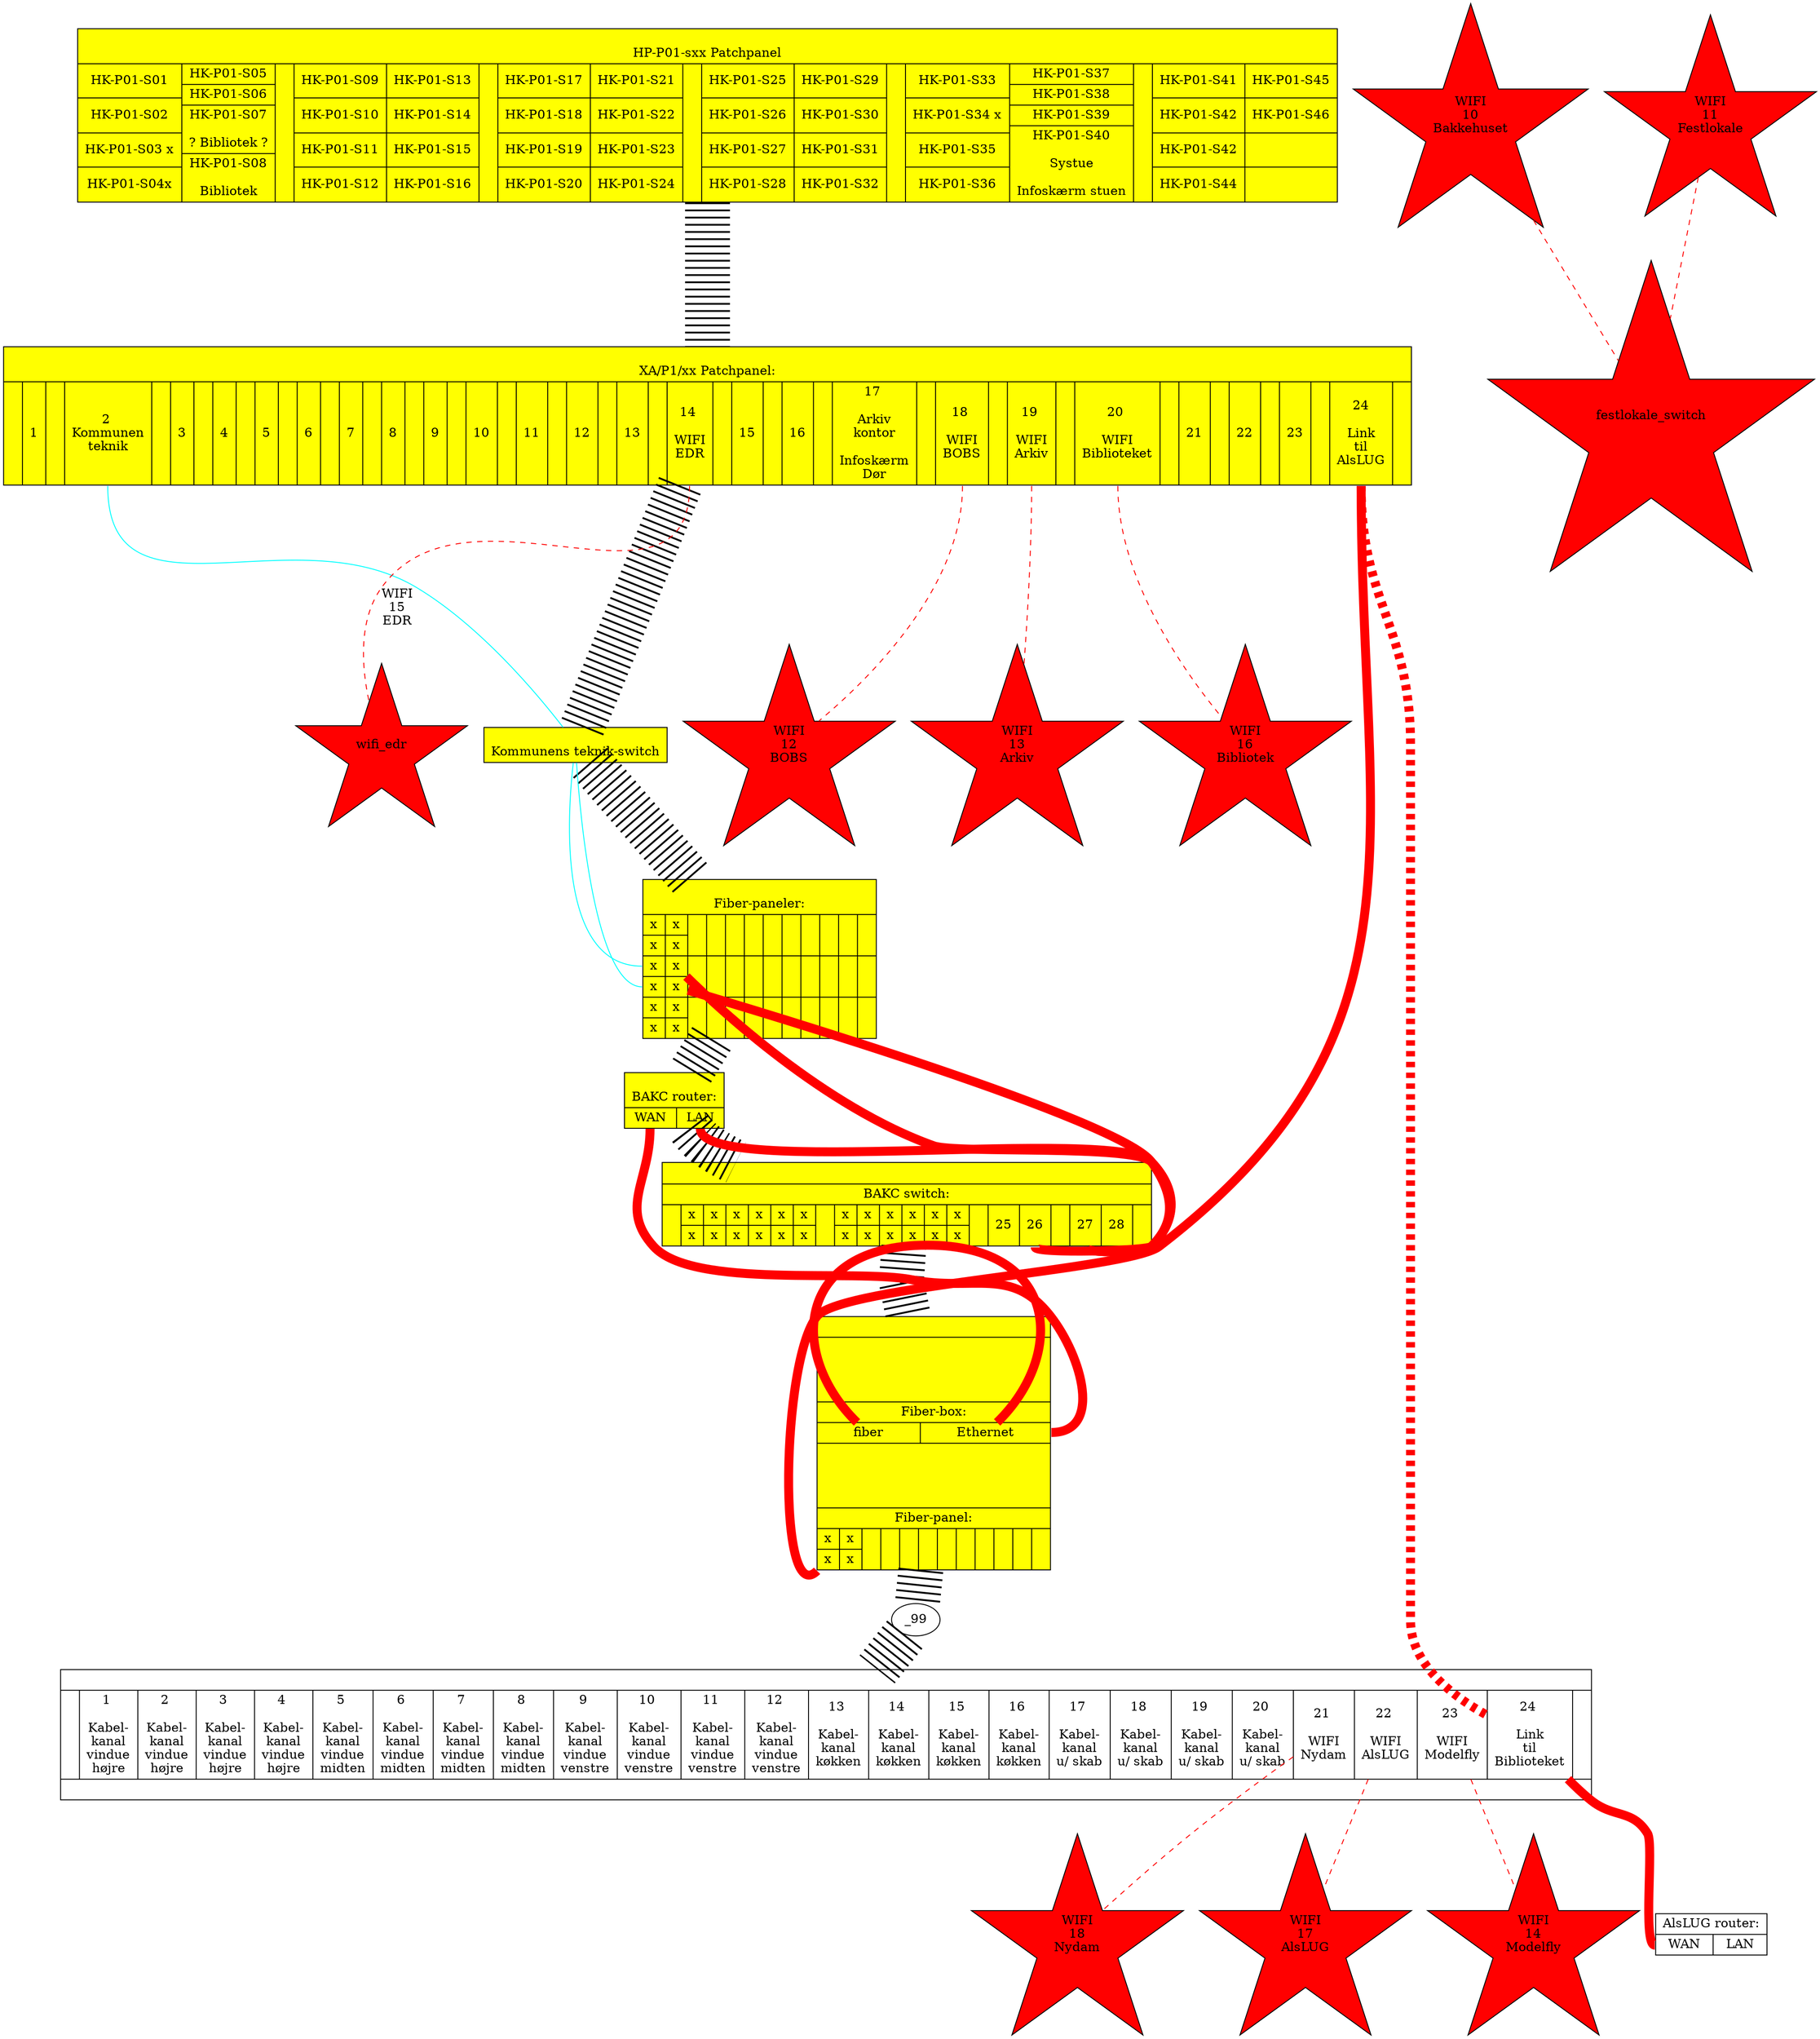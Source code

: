 digraph xxx {
  edge [ dir=none ];
  {
    node [ style=filled fillcolor=yellow ];
    hk_p01 [ shape=record label="{\nHP-P01-sxx Patchpanel|
  					{
						{
							<01> HK-P01-S01|
							<02> HK-P01-S02|
							<03> HK-P01-S03 x|
							<04> HK-P01-S04x
						}|{
							<05> HK-P01-S05|
							<06> HK-P01-S06|
							<07> HK-P01-S07\n\n? Bibliotek ?|
							<08> HK-P01-S08\n\nBibliotek
						}
						||
						{
							<09> HK-P01-S09|
							<10> HK-P01-S10|
							<11> HK-P01-S11|
							<12> HK-P01-S12
						}|{
							<13> HK-P01-S13|
							<14> HK-P01-S14|
							<15> HK-P01-S15|
							<16> HK-P01-S16
						}
						||
						{
							<17> HK-P01-S17|
							<18> HK-P01-S18|
							<19> HK-P01-S19|
							<20> HK-P01-S20
						}|{
							<21> HK-P01-S21|
							<22> HK-P01-S22|
							<23> HK-P01-S23|
							<24> HK-P01-S24
						}
						||
						{
							<25> HK-P01-S25|
							<26> HK-P01-S26|
							<27> HK-P01-S27|
							<28> HK-P01-S28
						}|{
							<29> HK-P01-S29|
							<30> HK-P01-S30|
							<31> HK-P01-S31|
							<32> HK-P01-S32
						}
						||
						{
							<33> HK-P01-S33|
							<34> HK-P01-S34 x|
							<35> HK-P01-S35|
							<36> HK-P01-S36
						}|{
							<37> HK-P01-S37|
							<38> HK-P01-S38|
							<39> HK-P01-S39|
							<40> HK-P01-S40\n\nSystue\n\nInfoskærm stuen
						}
						||
						{
							<41> HK-P01-S41|
							<42> HK-P01-S42|
							<43> HK-P01-S42|
							<44> HK-P01-S44
						}|{
							<45> HK-P01-S45|
							<46> HK-P01-S46|
							|
						}
					}
				}" ];
    xa_p1 [ shape=record label="{
					\nXA/P1/xx Patchpanel:|
					{|
							<01> 1
						||
							<02> 2 \nKommunen\nteknik
						||
							<03> 3
						||
							<04> 4
						||
							<05> 5
						||
							<06> 6
						||
							<07> 7
						||
							<08> 8
						||
							<09> 9
						||
							<10> 10
						||
							<11> 11
						||
							<12> 12
						||
							<13> 13
						||
							<14> 14 \n\nWIFI\nEDR
						||
							<15> 15
						||
							<16> 16
						||
							<15> 17 \n\nArkiv\nkontor\n\nInfoskærm\nDør
						||
							<18> 18 \n\nWIFI\nBOBS
						||
							<19> 19 \n\nWIFI\nArkiv
						||
							<20> 20 \n\nWIFI\nBiblioteket
						||
							<21> 21
						||
							<22> 22
						||
							<23> 23
						||
							<24> 24\n\nLink\ntil\nAlsLUG
					|}
    				}" ];
    bib_fiberpaneler_1 [ shape=record label="{
					\nFiber-paneler:
					|
					{{x|x}|{x|x}||||||||||}
					|
					{{<kommune_fiber_1> x|<kommune_fiber_2> x}|{<festlokale_fiber_1> x|<festlokale_fiber_2> x}||||||||||}
					|
					{{x|x}|{x|x}||||||||||}
    				}" ];
    kommunens_teknikswitch [ shape=record label="{\nKommunens teknik-switch}" ];

    bakc_router [ shape=record label="{
					\nBAKC router:|
					{<wan> WAN|<lan> LAN}
				}" ];
    bib_switch [ shape=record label="{\n|BAKC switch:|
					{
						|{x|x}|{x|x}|{x|x}|{x|x}|{x|x}|{x|x}|
						|{x|x}|{x|x}|{x|x}|{x|x}|{x|x}|{x|x}|
						|<25> 25|<26> 26||<fiber_1> 27|<fiber_2> 28|
					}
				}" ];
    node [ shape=point ];
    hk_p01 -> xa_p1 -> kommunens_teknikswitch -> bib_fiberpaneler_1 -> bakc_router -> bib_switch -> _6 -> bib_skab [ penwidth=50 style=dotted ];
  }
  bib_skab [ shape=record label="{
					|\n\n\n\n|Fiber-box:|
					{<stofabox_fiber> fiber|<stofabox_ethernet> Ethernet}
					|\n\n\n\n|Fiber-panel:|
					{{<stofabox_ethernet> x|x}|{x|x}||||||||||}
				}" ];
  alslug_patch [ shape=record label="{
					|{|
						<1> 1 \n\nKabel-\nkanal\nvindue\nhøjre
					|
						<2> 2 \n\nKabel-\nkanal\nvindue\nhøjre
					|
						<3> 3 \n\nKabel-\nkanal\nvindue\nhøjre
					|
						<4> 4 \n\nKabel-\nkanal\nvindue\nhøjre
					|
						<5> 5 \n\nKabel-\nkanal\nvindue\nmidten
					|
						<6> 6 \n\nKabel-\nkanal\nvindue\nmidten
					|
						<7> 7 \n\nKabel-\nkanal\nvindue\nmidten
					|
						<8> 8 \n\nKabel-\nkanal\nvindue\nmidten
					|
						<9> 9 \n\nKabel-\nkanal\nvindue\nvenstre
					|
						<10> 10 \n\nKabel-\nkanal\nvindue\nvenstre
					|
						<11> 11 \n\nKabel-\nkanal\nvindue\nvenstre
					|
						<12> 12 \n\nKabel-\nkanal\nvindue\nvenstre
					|
						<13> 13 \n\nKabel-\nkanal\nkøkken
					|
						<14> 14 \n\nKabel-\nkanal\nkøkken
					|
						<15> 15 \n\nKabel-\nkanal\nkøkken
					|
						<16> 16 \n\nKabel-\nkanal\nkøkken
					|
						<17> 17 \n\nKabel-\nkanal\nu/ skab
					|
						<18> 18 \n\nKabel-\nkanal\nu/ skab
					|
						<19> 19 \n\nKabel-\nkanal\nu/ skab
					|
						<20> 20 \n\nKabel-\nkanal\nu/ skab
					|
						<21> 21 \n\nWIFI\nNydam
					|
						<22> 22 \n\nWIFI\nAlsLUG
					|
						<23> 23 \n\nWIFI\nModelfly
					|
						<24> 24 \n\nLink\ntil\nBiblioteket
					|}|
                                      }" ];
  
  xa_p1:02 -> kommunens_teknikswitch -> bib_fiberpaneler_1:kommune_fiber_1 [ color=cyan ];
              kommunens_teknikswitch -> bib_fiberpaneler_1:kommune_fiber_2 [ color=cyan ];
  bib_skab:stofabox_ethernet -> bib_skab:stofabox_fiber [ color=red penwidth=10 ];

  alslug_router [ shape=record label="{AlsLUG router:|{<wan> WAN|<lan> LAN}}" ];
  
  bib_skab:stofabox_ethernet -> bakc_router:wan [ color=red penwidth=10 ];
  bakc_router:lan -> bib_switch:26 [ color=red penwidth=10 ];
  bib_fiberpaneler_1:festlokale_fiber_1 -> bib_switch:fiber_1 [ color=red penwidth=10 ];
  bib_fiberpaneler_1:festlokale_fiber_2 -> bib_switch:fiber_1 [ color=red penwidth=10 ];
 
  { # Ruckus accesspoints
    node [shape=star style=filled fillcolor=red ];
    edge [ color=red penwidth=1 style=dashed ];
    wifi_bakkehuset -> festlokale_switch;  wifi_bakkehuset [ label="WIFI\n10\nBakkehuset" ];
    wifi_festlokale -> festlokale_switch;  wifi_festlokale [ label="WIFI\n11\nFestlokale" ];

    xa_p1:18        -> wifi_bobs;     wifi_bobs       [ label="WIFI\n12\nBOBS"       ];
    xa_p1:19        -> wifi_arkiv;    wifi_arkiv      [ label="WIFI\n13\nArkiv"      ];
    alslug_patch:23 -> wifi_modelfly; wifi_modelfly   [ label="WIFI\n14\nModelfly"   ];
    xa_p1:14        -> wifi_edr:      wifi_edr        [ label="WIFI\n15\nEDR"        ];

    xa_p1:20        -> wifi_bib;      wifi_bib        [ label="WIFI\n16\nBibliotek"  ];
    alslug_patch:22 -> wifi_alslug;   wifi_alslug     [ label="WIFI\n17\nAlsLUG"     ];
    alslug_patch:21 -> wifi_nydam;    wifi_nydam      [ label="WIFI\n18\nNydam"      ];
  }

  bib_skab:switch_25 -> xa_p1:24                                       [ color=red penwidth=10 ];
                        xa_p1:24-> alslug_patch:24                     [ color=red penwidth=10 style=dashed ];
			           alslug_patch:24-> alslug_router:wan [ color=red penwidth=10 ];
  
  bib_skab -> _99 -> alslug_patch [ penwidth=50 style=dotted ];
}
